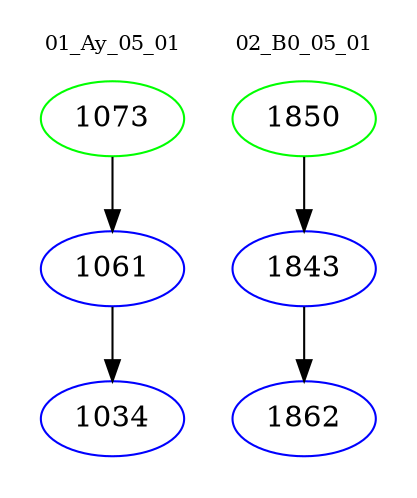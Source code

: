 digraph{
subgraph cluster_0 {
color = white
label = "01_Ay_05_01";
fontsize=10;
T0_1073 [label="1073", color="green"]
T0_1073 -> T0_1061 [color="black"]
T0_1061 [label="1061", color="blue"]
T0_1061 -> T0_1034 [color="black"]
T0_1034 [label="1034", color="blue"]
}
subgraph cluster_1 {
color = white
label = "02_B0_05_01";
fontsize=10;
T1_1850 [label="1850", color="green"]
T1_1850 -> T1_1843 [color="black"]
T1_1843 [label="1843", color="blue"]
T1_1843 -> T1_1862 [color="black"]
T1_1862 [label="1862", color="blue"]
}
}
